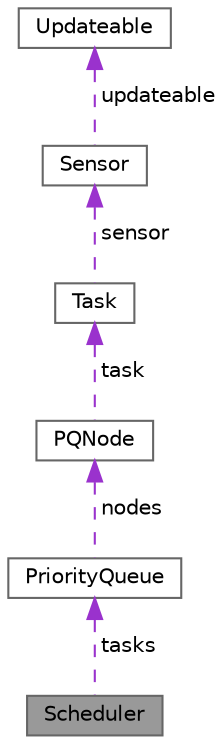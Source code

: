 digraph "Scheduler"
{
 // LATEX_PDF_SIZE
  bgcolor="transparent";
  edge [fontname=Helvetica,fontsize=10,labelfontname=Helvetica,labelfontsize=10];
  node [fontname=Helvetica,fontsize=10,shape=box,height=0.2,width=0.4];
  Node1 [label="Scheduler",height=0.2,width=0.4,color="gray40", fillcolor="grey60", style="filled", fontcolor="black",tooltip=" "];
  Node2 -> Node1 [dir="back",color="darkorchid3",style="dashed",label=" tasks" ];
  Node2 [label="PriorityQueue",height=0.2,width=0.4,color="gray40", fillcolor="white", style="filled",URL="$structPriorityQueue.html",tooltip=" "];
  Node3 -> Node2 [dir="back",color="darkorchid3",style="dashed",label=" nodes" ];
  Node3 [label="PQNode",height=0.2,width=0.4,color="gray40", fillcolor="white", style="filled",URL="$structPQNode.html",tooltip=" "];
  Node4 -> Node3 [dir="back",color="darkorchid3",style="dashed",label=" task" ];
  Node4 [label="Task",height=0.2,width=0.4,color="gray40", fillcolor="white", style="filled",URL="$structTask.html",tooltip=" "];
  Node5 -> Node4 [dir="back",color="darkorchid3",style="dashed",label=" sensor" ];
  Node5 [label="Sensor",height=0.2,width=0.4,color="gray40", fillcolor="white", style="filled",URL="$structSensor.html",tooltip=" "];
  Node6 -> Node5 [dir="back",color="darkorchid3",style="dashed",label=" updateable" ];
  Node6 [label="Updateable",height=0.2,width=0.4,color="gray40", fillcolor="white", style="filled",URL="$structUpdateable.html",tooltip=" "];
}
